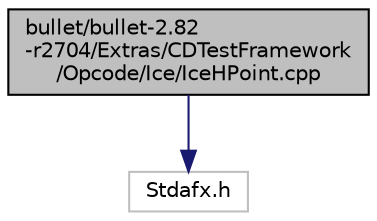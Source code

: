 digraph "bullet/bullet-2.82-r2704/Extras/CDTestFramework/Opcode/Ice/IceHPoint.cpp"
{
  edge [fontname="Helvetica",fontsize="10",labelfontname="Helvetica",labelfontsize="10"];
  node [fontname="Helvetica",fontsize="10",shape=record];
  Node1 [label="bullet/bullet-2.82\l-r2704/Extras/CDTestFramework\l/Opcode/Ice/IceHPoint.cpp",height=0.2,width=0.4,color="black", fillcolor="grey75", style="filled", fontcolor="black"];
  Node1 -> Node2 [color="midnightblue",fontsize="10",style="solid"];
  Node2 [label="Stdafx.h",height=0.2,width=0.4,color="grey75", fillcolor="white", style="filled"];
}
